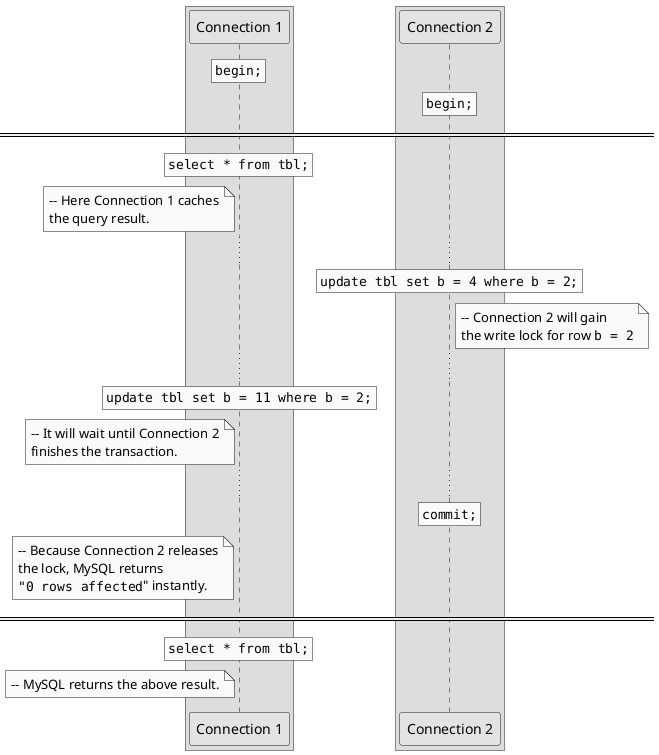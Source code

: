 @startuml

skinparam monochrome true
skinparam BoxPadding 50

box
participant "Connection 1" as c1
endbox
box
participant "Connection 2" as c2
endbox

rnote over c1
    ""begin;""
endrnote

rnote over c2
    ""begin;""
endrnote

====

rnote over c1
    ""select * from tbl;""
endrnote
note left of c1 : -- Here Connection 1 caches\nthe query result.

...

rnote over c2
    ""update tbl set b = 4 where b = 2;""
endrnote
note right of c2 : -- Connection 2 will gain\nthe write lock for row ""b = 2""

...

rnote over c1
    ""update tbl set b = 11 where b = 2;""
endrnote
note left of c1 : -- It will wait until Connection 2\nfinishes the transaction.

...

rnote over c2
    ""commit;""
endrnote
note left of c1 : -- Because Connection 2 releases\nthe lock, MySQL returns\n"""0 rows affected""" instantly.

====

rnote over c1
    ""select * from tbl;""
endrnote

note left of c1 : -- MySQL returns the above result.

@enduml
